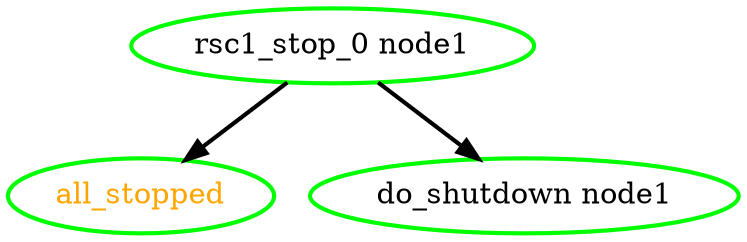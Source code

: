  digraph "g" {
"all_stopped" [ style=bold color="green" fontcolor="orange" ]
"do_shutdown node1" [ style=bold color="green" fontcolor="black" ]
"rsc1_stop_0 node1" -> "all_stopped" [ style = bold]
"rsc1_stop_0 node1" -> "do_shutdown node1" [ style = bold]
"rsc1_stop_0 node1" [ style=bold color="green" fontcolor="black" ]
}
